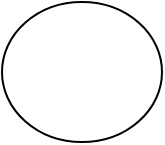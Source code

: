 <mxfile version="21.6.8" type="github">
  <diagram name="Page-1" id="T_OVB2ZSKZY3QCtrOjoT">
    <mxGraphModel dx="1050" dy="566" grid="1" gridSize="10" guides="1" tooltips="1" connect="1" arrows="1" fold="1" page="1" pageScale="1" pageWidth="850" pageHeight="1100" math="0" shadow="0">
      <root>
        <mxCell id="0" />
        <mxCell id="1" parent="0" />
        <mxCell id="BsOfs5rhHamY7_sGK5xi-1" value="" style="ellipse;whiteSpace=wrap;html=1;" vertex="1" parent="1">
          <mxGeometry x="400" y="260" width="80" height="70" as="geometry" />
        </mxCell>
      </root>
    </mxGraphModel>
  </diagram>
</mxfile>
